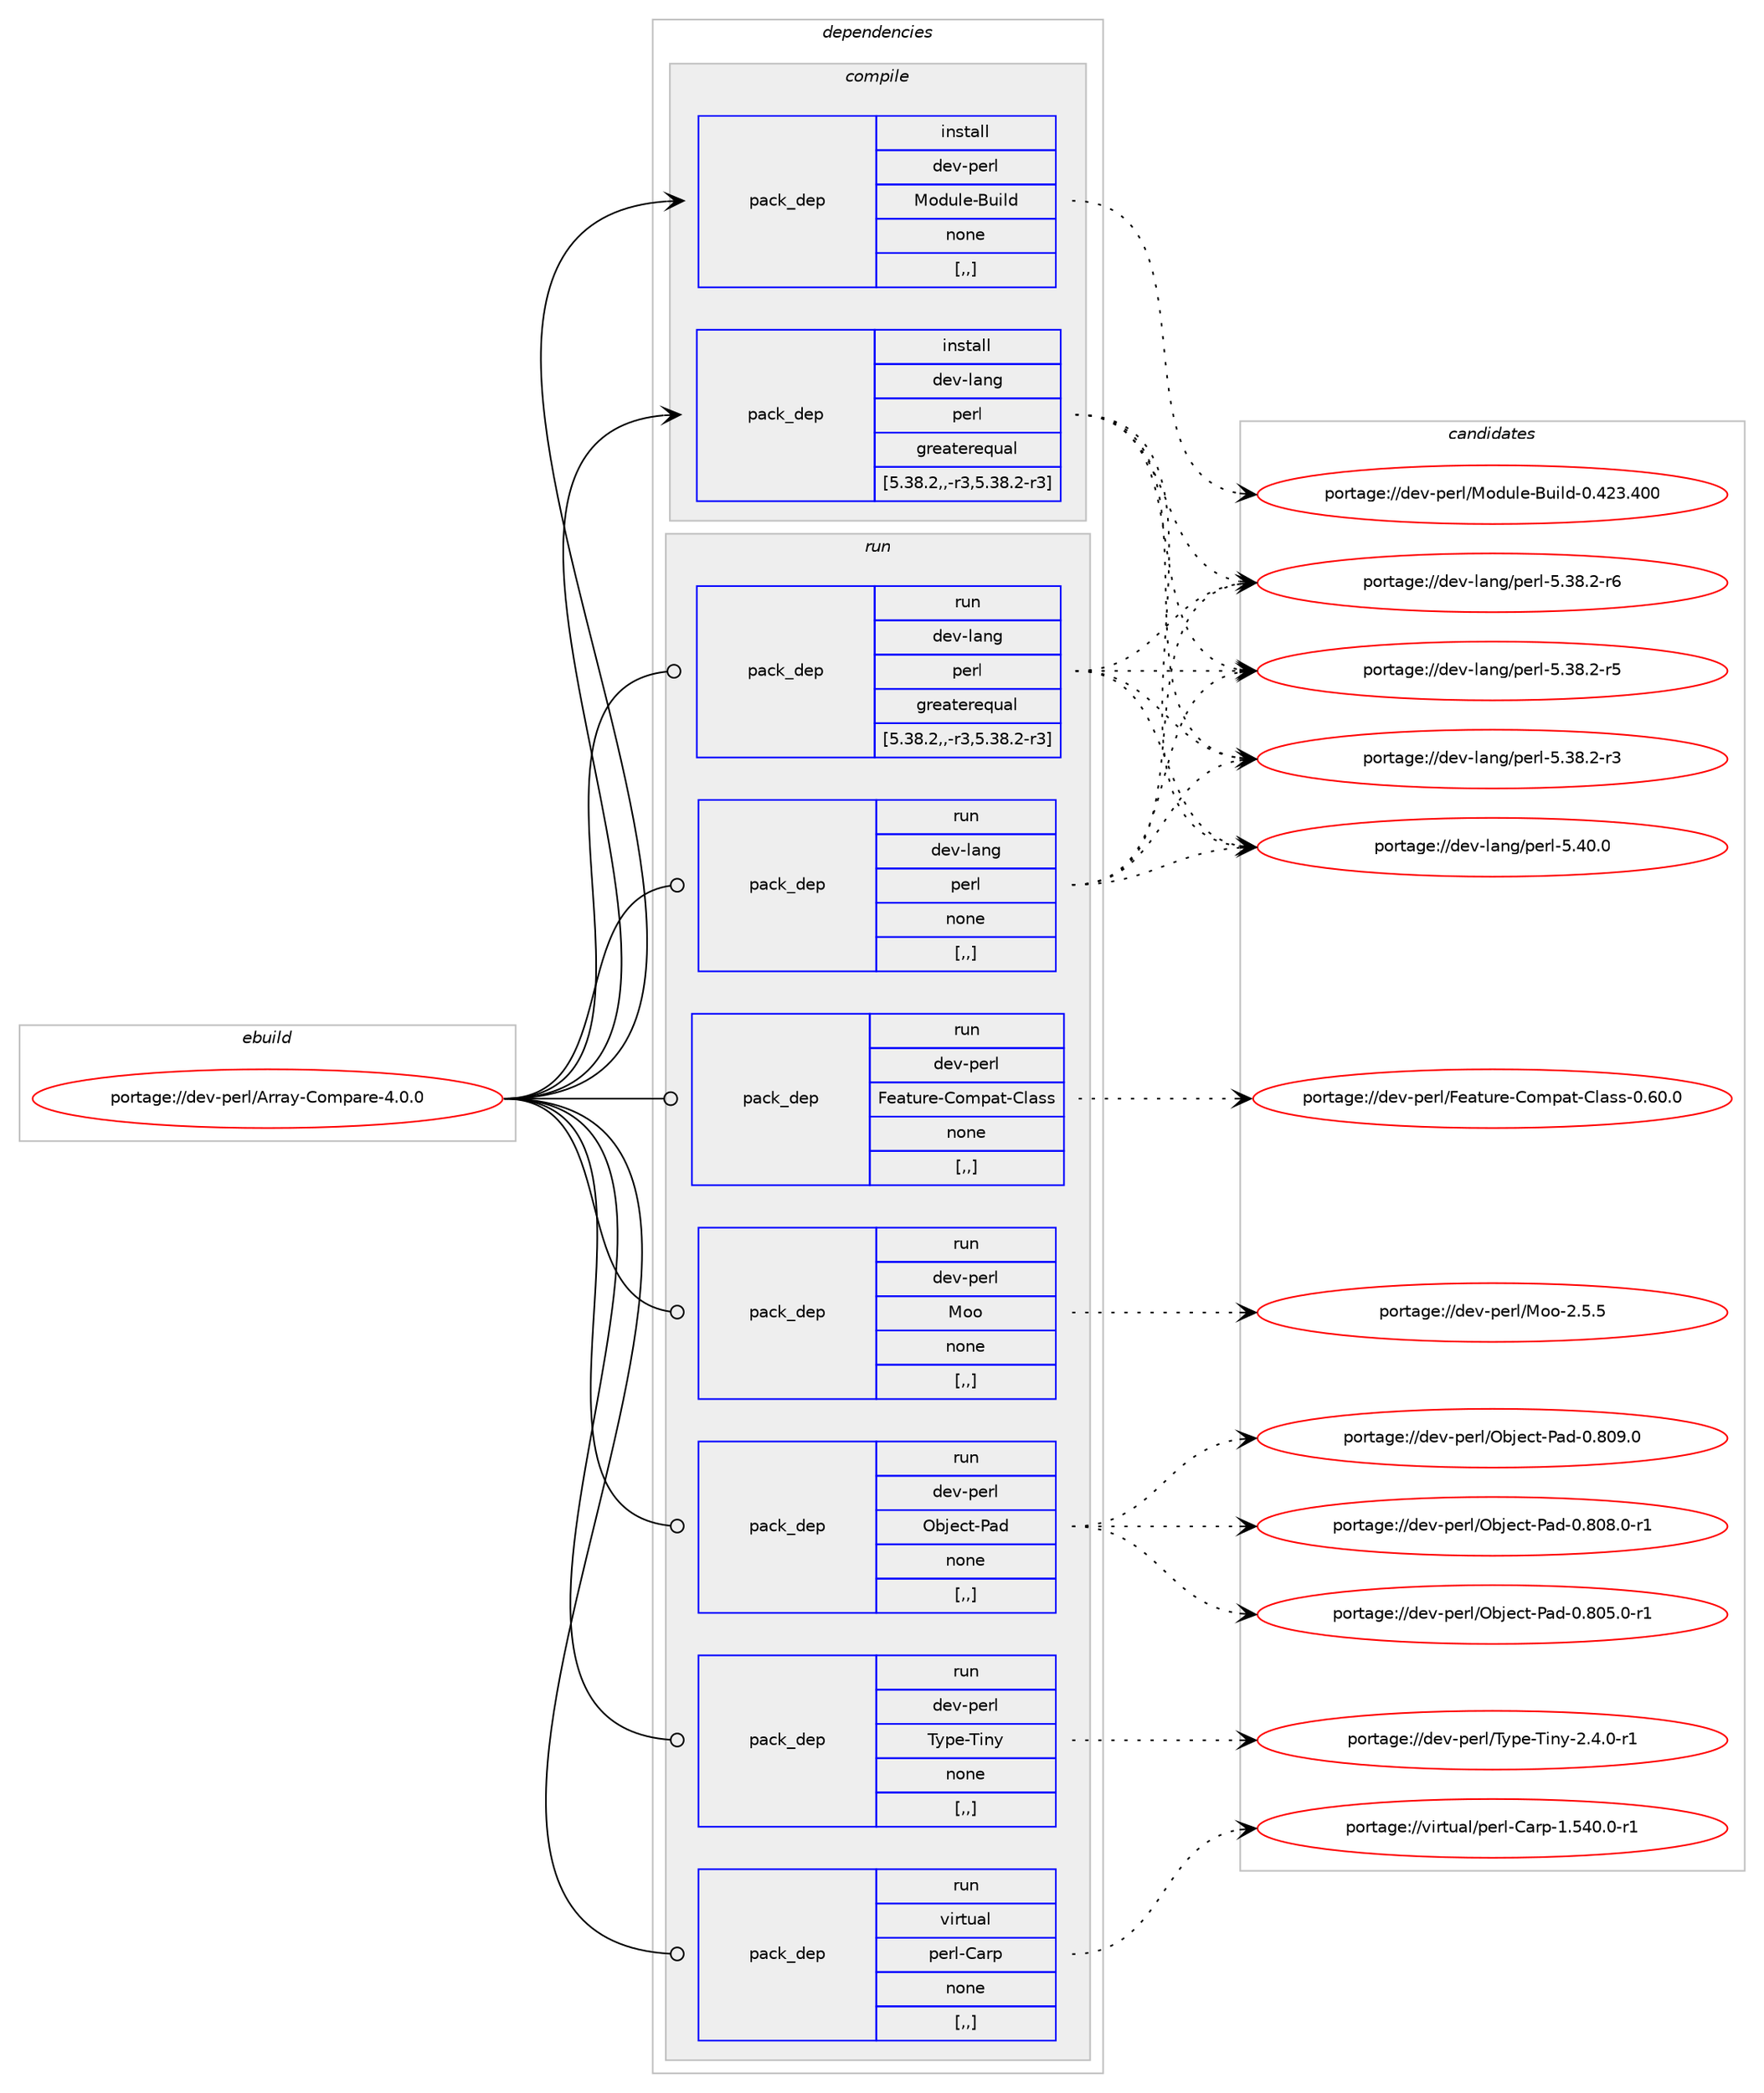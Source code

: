 digraph prolog {

# *************
# Graph options
# *************

newrank=true;
concentrate=true;
compound=true;
graph [rankdir=LR,fontname=Helvetica,fontsize=10,ranksep=1.5];#, ranksep=2.5, nodesep=0.2];
edge  [arrowhead=vee];
node  [fontname=Helvetica,fontsize=10];

# **********
# The ebuild
# **********

subgraph cluster_leftcol {
color=gray;
label=<<i>ebuild</i>>;
id [label="portage://dev-perl/Array-Compare-4.0.0", color=red, width=4, href="../dev-perl/Array-Compare-4.0.0.svg"];
}

# ****************
# The dependencies
# ****************

subgraph cluster_midcol {
color=gray;
label=<<i>dependencies</i>>;
subgraph cluster_compile {
fillcolor="#eeeeee";
style=filled;
label=<<i>compile</i>>;
subgraph pack95287 {
dependency126312 [label=<<TABLE BORDER="0" CELLBORDER="1" CELLSPACING="0" CELLPADDING="4" WIDTH="220"><TR><TD ROWSPAN="6" CELLPADDING="30">pack_dep</TD></TR><TR><TD WIDTH="110">install</TD></TR><TR><TD>dev-lang</TD></TR><TR><TD>perl</TD></TR><TR><TD>greaterequal</TD></TR><TR><TD>[5.38.2,,-r3,5.38.2-r3]</TD></TR></TABLE>>, shape=none, color=blue];
}
id:e -> dependency126312:w [weight=20,style="solid",arrowhead="vee"];
subgraph pack95288 {
dependency126313 [label=<<TABLE BORDER="0" CELLBORDER="1" CELLSPACING="0" CELLPADDING="4" WIDTH="220"><TR><TD ROWSPAN="6" CELLPADDING="30">pack_dep</TD></TR><TR><TD WIDTH="110">install</TD></TR><TR><TD>dev-perl</TD></TR><TR><TD>Module-Build</TD></TR><TR><TD>none</TD></TR><TR><TD>[,,]</TD></TR></TABLE>>, shape=none, color=blue];
}
id:e -> dependency126313:w [weight=20,style="solid",arrowhead="vee"];
}
subgraph cluster_compileandrun {
fillcolor="#eeeeee";
style=filled;
label=<<i>compile and run</i>>;
}
subgraph cluster_run {
fillcolor="#eeeeee";
style=filled;
label=<<i>run</i>>;
subgraph pack95289 {
dependency126314 [label=<<TABLE BORDER="0" CELLBORDER="1" CELLSPACING="0" CELLPADDING="4" WIDTH="220"><TR><TD ROWSPAN="6" CELLPADDING="30">pack_dep</TD></TR><TR><TD WIDTH="110">run</TD></TR><TR><TD>dev-lang</TD></TR><TR><TD>perl</TD></TR><TR><TD>greaterequal</TD></TR><TR><TD>[5.38.2,,-r3,5.38.2-r3]</TD></TR></TABLE>>, shape=none, color=blue];
}
id:e -> dependency126314:w [weight=20,style="solid",arrowhead="odot"];
subgraph pack95290 {
dependency126315 [label=<<TABLE BORDER="0" CELLBORDER="1" CELLSPACING="0" CELLPADDING="4" WIDTH="220"><TR><TD ROWSPAN="6" CELLPADDING="30">pack_dep</TD></TR><TR><TD WIDTH="110">run</TD></TR><TR><TD>dev-lang</TD></TR><TR><TD>perl</TD></TR><TR><TD>none</TD></TR><TR><TD>[,,]</TD></TR></TABLE>>, shape=none, color=blue];
}
id:e -> dependency126315:w [weight=20,style="solid",arrowhead="odot"];
subgraph pack95291 {
dependency126316 [label=<<TABLE BORDER="0" CELLBORDER="1" CELLSPACING="0" CELLPADDING="4" WIDTH="220"><TR><TD ROWSPAN="6" CELLPADDING="30">pack_dep</TD></TR><TR><TD WIDTH="110">run</TD></TR><TR><TD>dev-perl</TD></TR><TR><TD>Feature-Compat-Class</TD></TR><TR><TD>none</TD></TR><TR><TD>[,,]</TD></TR></TABLE>>, shape=none, color=blue];
}
id:e -> dependency126316:w [weight=20,style="solid",arrowhead="odot"];
subgraph pack95292 {
dependency126317 [label=<<TABLE BORDER="0" CELLBORDER="1" CELLSPACING="0" CELLPADDING="4" WIDTH="220"><TR><TD ROWSPAN="6" CELLPADDING="30">pack_dep</TD></TR><TR><TD WIDTH="110">run</TD></TR><TR><TD>dev-perl</TD></TR><TR><TD>Moo</TD></TR><TR><TD>none</TD></TR><TR><TD>[,,]</TD></TR></TABLE>>, shape=none, color=blue];
}
id:e -> dependency126317:w [weight=20,style="solid",arrowhead="odot"];
subgraph pack95293 {
dependency126318 [label=<<TABLE BORDER="0" CELLBORDER="1" CELLSPACING="0" CELLPADDING="4" WIDTH="220"><TR><TD ROWSPAN="6" CELLPADDING="30">pack_dep</TD></TR><TR><TD WIDTH="110">run</TD></TR><TR><TD>dev-perl</TD></TR><TR><TD>Object-Pad</TD></TR><TR><TD>none</TD></TR><TR><TD>[,,]</TD></TR></TABLE>>, shape=none, color=blue];
}
id:e -> dependency126318:w [weight=20,style="solid",arrowhead="odot"];
subgraph pack95294 {
dependency126319 [label=<<TABLE BORDER="0" CELLBORDER="1" CELLSPACING="0" CELLPADDING="4" WIDTH="220"><TR><TD ROWSPAN="6" CELLPADDING="30">pack_dep</TD></TR><TR><TD WIDTH="110">run</TD></TR><TR><TD>dev-perl</TD></TR><TR><TD>Type-Tiny</TD></TR><TR><TD>none</TD></TR><TR><TD>[,,]</TD></TR></TABLE>>, shape=none, color=blue];
}
id:e -> dependency126319:w [weight=20,style="solid",arrowhead="odot"];
subgraph pack95295 {
dependency126320 [label=<<TABLE BORDER="0" CELLBORDER="1" CELLSPACING="0" CELLPADDING="4" WIDTH="220"><TR><TD ROWSPAN="6" CELLPADDING="30">pack_dep</TD></TR><TR><TD WIDTH="110">run</TD></TR><TR><TD>virtual</TD></TR><TR><TD>perl-Carp</TD></TR><TR><TD>none</TD></TR><TR><TD>[,,]</TD></TR></TABLE>>, shape=none, color=blue];
}
id:e -> dependency126320:w [weight=20,style="solid",arrowhead="odot"];
}
}

# **************
# The candidates
# **************

subgraph cluster_choices {
rank=same;
color=gray;
label=<<i>candidates</i>>;

subgraph choice95287 {
color=black;
nodesep=1;
choice10010111845108971101034711210111410845534652484648 [label="portage://dev-lang/perl-5.40.0", color=red, width=4,href="../dev-lang/perl-5.40.0.svg"];
choice100101118451089711010347112101114108455346515646504511454 [label="portage://dev-lang/perl-5.38.2-r6", color=red, width=4,href="../dev-lang/perl-5.38.2-r6.svg"];
choice100101118451089711010347112101114108455346515646504511453 [label="portage://dev-lang/perl-5.38.2-r5", color=red, width=4,href="../dev-lang/perl-5.38.2-r5.svg"];
choice100101118451089711010347112101114108455346515646504511451 [label="portage://dev-lang/perl-5.38.2-r3", color=red, width=4,href="../dev-lang/perl-5.38.2-r3.svg"];
dependency126312:e -> choice10010111845108971101034711210111410845534652484648:w [style=dotted,weight="100"];
dependency126312:e -> choice100101118451089711010347112101114108455346515646504511454:w [style=dotted,weight="100"];
dependency126312:e -> choice100101118451089711010347112101114108455346515646504511453:w [style=dotted,weight="100"];
dependency126312:e -> choice100101118451089711010347112101114108455346515646504511451:w [style=dotted,weight="100"];
}
subgraph choice95288 {
color=black;
nodesep=1;
choice100101118451121011141084777111100117108101456611710510810045484652505146524848 [label="portage://dev-perl/Module-Build-0.423.400", color=red, width=4,href="../dev-perl/Module-Build-0.423.400.svg"];
dependency126313:e -> choice100101118451121011141084777111100117108101456611710510810045484652505146524848:w [style=dotted,weight="100"];
}
subgraph choice95289 {
color=black;
nodesep=1;
choice10010111845108971101034711210111410845534652484648 [label="portage://dev-lang/perl-5.40.0", color=red, width=4,href="../dev-lang/perl-5.40.0.svg"];
choice100101118451089711010347112101114108455346515646504511454 [label="portage://dev-lang/perl-5.38.2-r6", color=red, width=4,href="../dev-lang/perl-5.38.2-r6.svg"];
choice100101118451089711010347112101114108455346515646504511453 [label="portage://dev-lang/perl-5.38.2-r5", color=red, width=4,href="../dev-lang/perl-5.38.2-r5.svg"];
choice100101118451089711010347112101114108455346515646504511451 [label="portage://dev-lang/perl-5.38.2-r3", color=red, width=4,href="../dev-lang/perl-5.38.2-r3.svg"];
dependency126314:e -> choice10010111845108971101034711210111410845534652484648:w [style=dotted,weight="100"];
dependency126314:e -> choice100101118451089711010347112101114108455346515646504511454:w [style=dotted,weight="100"];
dependency126314:e -> choice100101118451089711010347112101114108455346515646504511453:w [style=dotted,weight="100"];
dependency126314:e -> choice100101118451089711010347112101114108455346515646504511451:w [style=dotted,weight="100"];
}
subgraph choice95290 {
color=black;
nodesep=1;
choice10010111845108971101034711210111410845534652484648 [label="portage://dev-lang/perl-5.40.0", color=red, width=4,href="../dev-lang/perl-5.40.0.svg"];
choice100101118451089711010347112101114108455346515646504511454 [label="portage://dev-lang/perl-5.38.2-r6", color=red, width=4,href="../dev-lang/perl-5.38.2-r6.svg"];
choice100101118451089711010347112101114108455346515646504511453 [label="portage://dev-lang/perl-5.38.2-r5", color=red, width=4,href="../dev-lang/perl-5.38.2-r5.svg"];
choice100101118451089711010347112101114108455346515646504511451 [label="portage://dev-lang/perl-5.38.2-r3", color=red, width=4,href="../dev-lang/perl-5.38.2-r3.svg"];
dependency126315:e -> choice10010111845108971101034711210111410845534652484648:w [style=dotted,weight="100"];
dependency126315:e -> choice100101118451089711010347112101114108455346515646504511454:w [style=dotted,weight="100"];
dependency126315:e -> choice100101118451089711010347112101114108455346515646504511453:w [style=dotted,weight="100"];
dependency126315:e -> choice100101118451089711010347112101114108455346515646504511451:w [style=dotted,weight="100"];
}
subgraph choice95291 {
color=black;
nodesep=1;
choice1001011184511210111410847701019711611711410145671111091129711645671089711511545484654484648 [label="portage://dev-perl/Feature-Compat-Class-0.60.0", color=red, width=4,href="../dev-perl/Feature-Compat-Class-0.60.0.svg"];
dependency126316:e -> choice1001011184511210111410847701019711611711410145671111091129711645671089711511545484654484648:w [style=dotted,weight="100"];
}
subgraph choice95292 {
color=black;
nodesep=1;
choice100101118451121011141084777111111455046534653 [label="portage://dev-perl/Moo-2.5.5", color=red, width=4,href="../dev-perl/Moo-2.5.5.svg"];
dependency126317:e -> choice100101118451121011141084777111111455046534653:w [style=dotted,weight="100"];
}
subgraph choice95293 {
color=black;
nodesep=1;
choice10010111845112101114108477998106101991164580971004548465648574648 [label="portage://dev-perl/Object-Pad-0.809.0", color=red, width=4,href="../dev-perl/Object-Pad-0.809.0.svg"];
choice100101118451121011141084779981061019911645809710045484656485646484511449 [label="portage://dev-perl/Object-Pad-0.808.0-r1", color=red, width=4,href="../dev-perl/Object-Pad-0.808.0-r1.svg"];
choice100101118451121011141084779981061019911645809710045484656485346484511449 [label="portage://dev-perl/Object-Pad-0.805.0-r1", color=red, width=4,href="../dev-perl/Object-Pad-0.805.0-r1.svg"];
dependency126318:e -> choice10010111845112101114108477998106101991164580971004548465648574648:w [style=dotted,weight="100"];
dependency126318:e -> choice100101118451121011141084779981061019911645809710045484656485646484511449:w [style=dotted,weight="100"];
dependency126318:e -> choice100101118451121011141084779981061019911645809710045484656485346484511449:w [style=dotted,weight="100"];
}
subgraph choice95294 {
color=black;
nodesep=1;
choice10010111845112101114108478412111210145841051101214550465246484511449 [label="portage://dev-perl/Type-Tiny-2.4.0-r1", color=red, width=4,href="../dev-perl/Type-Tiny-2.4.0-r1.svg"];
dependency126319:e -> choice10010111845112101114108478412111210145841051101214550465246484511449:w [style=dotted,weight="100"];
}
subgraph choice95295 {
color=black;
nodesep=1;
choice118105114116117971084711210111410845679711411245494653524846484511449 [label="portage://virtual/perl-Carp-1.540.0-r1", color=red, width=4,href="../virtual/perl-Carp-1.540.0-r1.svg"];
dependency126320:e -> choice118105114116117971084711210111410845679711411245494653524846484511449:w [style=dotted,weight="100"];
}
}

}
